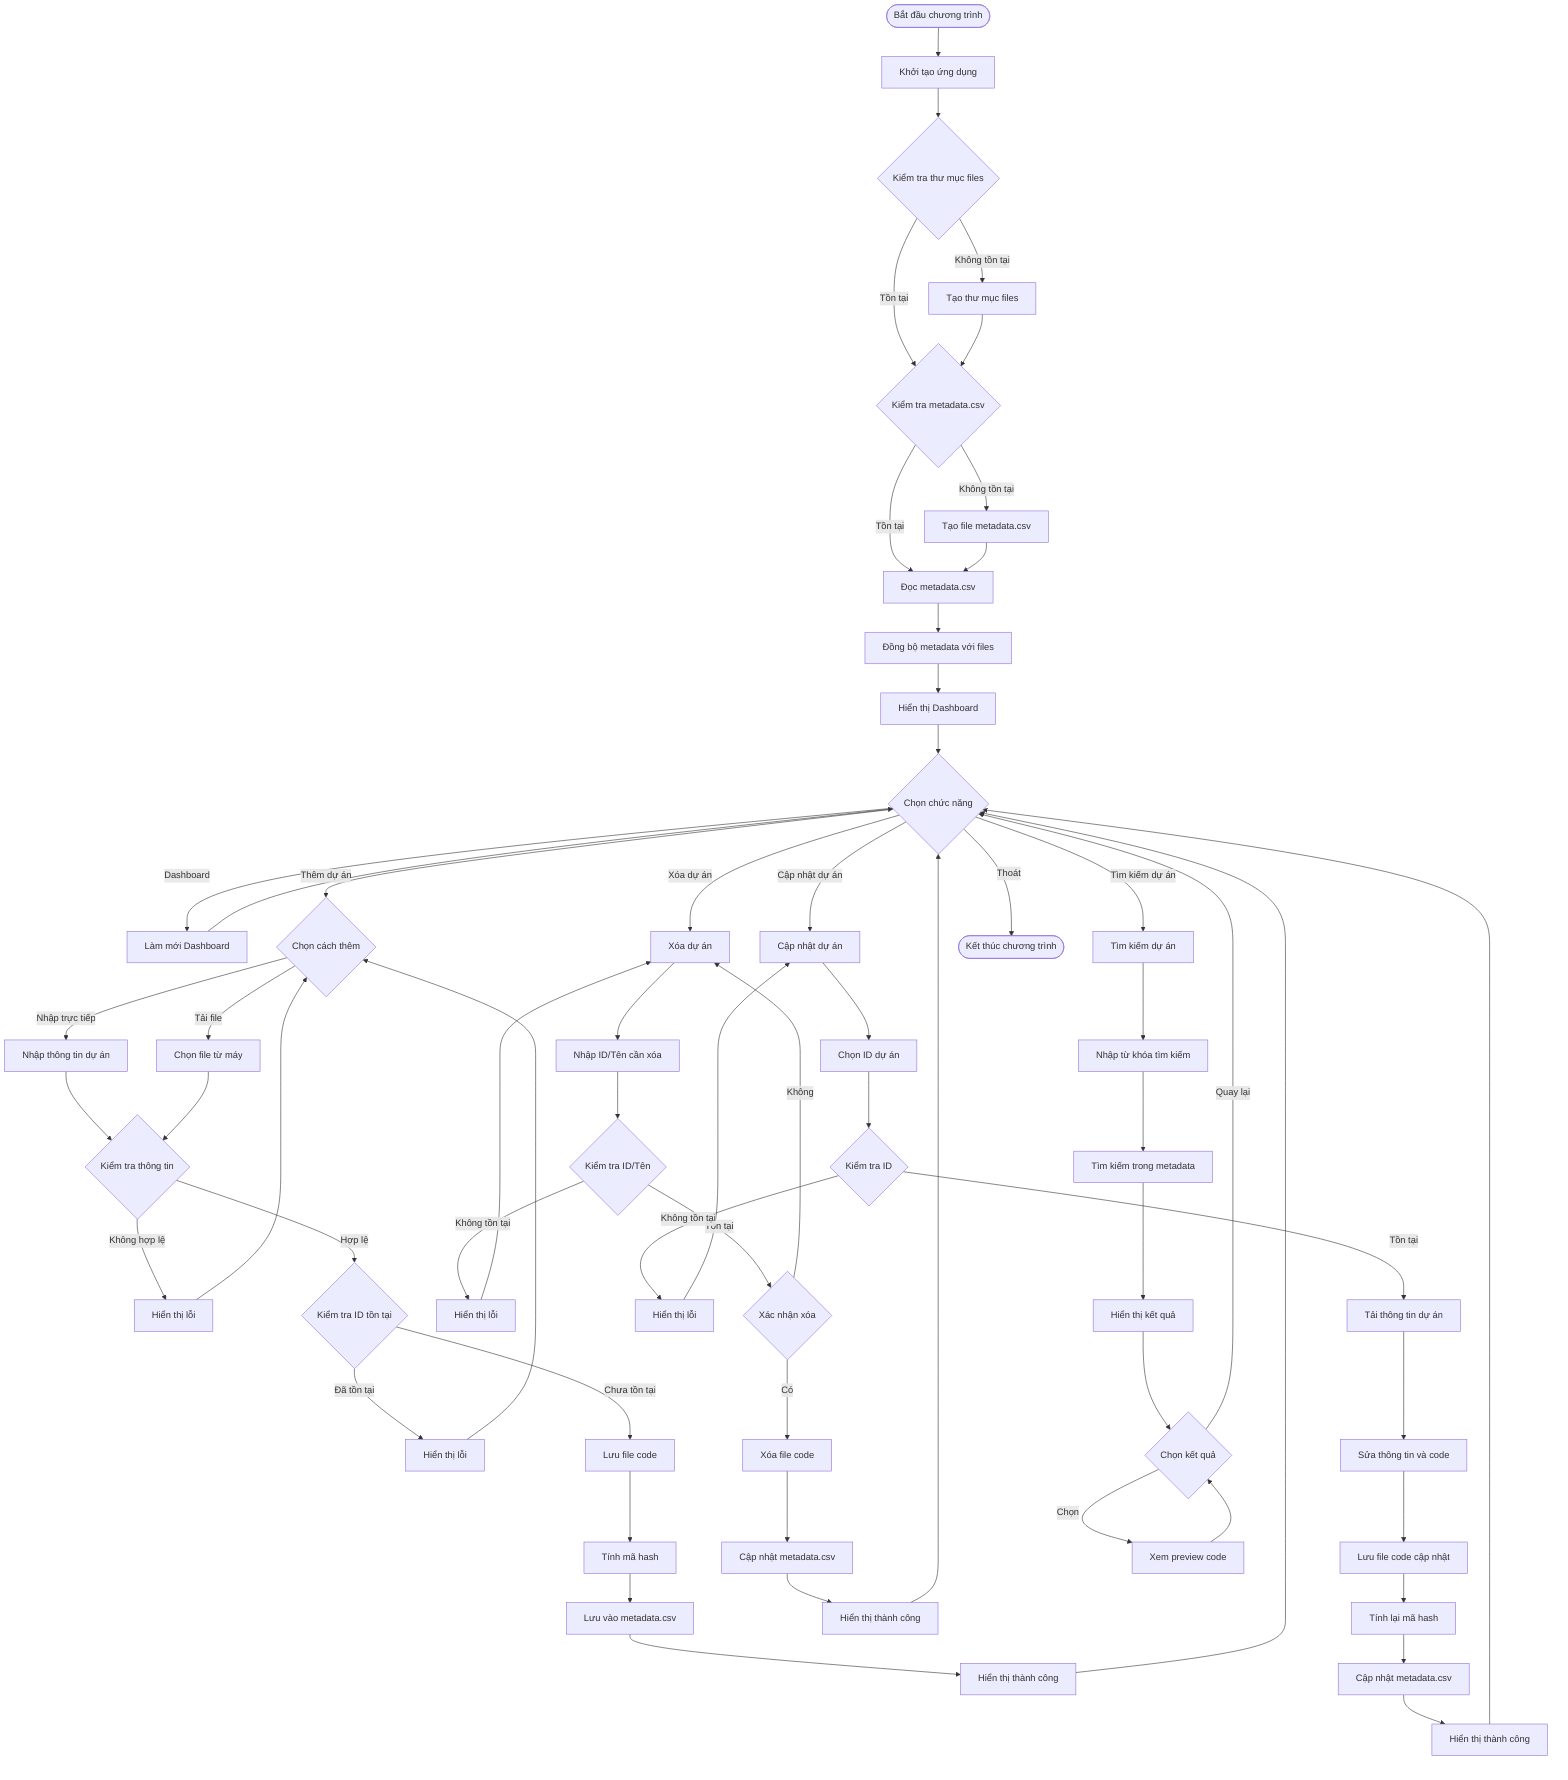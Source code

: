 flowchart TD
    START(["Bắt đầu chương trình"]) --> INITIALIZE["Khởi tạo ứng dụng"]
    INITIALIZE --> CHECK_DIR{"Kiểm tra thư mục files"}
    CHECK_DIR -- Không tồn tại --> CREATE_DIR["Tạo thư mục files"]
    CHECK_DIR -- Tồn tại --> CHECK_CSV{"Kiểm tra metadata.csv"}
    CREATE_DIR --> CHECK_CSV
    CHECK_CSV -- Không tồn tại --> CREATE_CSV["Tạo file metadata.csv"]
    CHECK_CSV -- Tồn tại --> LOAD_DATA["Đọc metadata.csv"]
    CREATE_CSV --> LOAD_DATA
    LOAD_DATA --> SYNC["Đồng bộ metadata với files"]
    SYNC --> DISPLAY_DASHBOARD["Hiển thị Dashboard"]
    DISPLAY_DASHBOARD --> MAIN_MENU{"Chọn chức năng"}
    MAIN_MENU -- Dashboard --> REFRESH_DASHBOARD["Làm mới Dashboard"]
    REFRESH_DASHBOARD --> MAIN_MENU
    MAIN_MENU -- Thêm dự án --> ADD_PROJECT{"Chọn cách thêm"}
    MAIN_MENU -- Xóa dự án --> DELETE_PROJECT["Xóa dự án"]
    MAIN_MENU -- Cập nhật dự án --> UPDATE_PROJECT["Cập nhật dự án"]
    MAIN_MENU -- Tìm kiếm dự án --> SEARCH_PROJECT["Tìm kiếm dự án"]
    MAIN_MENU -- Thoát --> END(["Kết thúc chương trình"])
    ADD_PROJECT -- Nhập trực tiếp --> ADD_DIRECT["Nhập thông tin dự án"]
    ADD_PROJECT -- Tải file --> ADD_FILE["Chọn file từ máy"]
    ADD_DIRECT --> VALIDATE_ADD{"Kiểm tra thông tin"}
    ADD_FILE --> VALIDATE_ADD
    VALIDATE_ADD -- Không hợp lệ --> SHOW_ERROR_ADD["Hiển thị lỗi"]
    SHOW_ERROR_ADD --> ADD_PROJECT
    VALIDATE_ADD -- Hợp lệ --> CHECK_ID_EXISTS{"Kiểm tra ID tồn tại"}
    CHECK_ID_EXISTS -- Đã tồn tại --> SHOW_ERROR_ID_EXISTS["Hiển thị lỗi"]
    SHOW_ERROR_ID_EXISTS --> ADD_PROJECT
    CHECK_ID_EXISTS -- Chưa tồn tại --> SAVE_PROJECT_FILES["Lưu file code"]
    SAVE_PROJECT_FILES --> CALCULATE_HASH["Tính mã hash"]
    CALCULATE_HASH --> SAVE_METADATA["Lưu vào metadata.csv"]
    SAVE_METADATA --> SHOW_SUCCESS_ADD["Hiển thị thành công"]
    SHOW_SUCCESS_ADD --> MAIN_MENU
    DELETE_PROJECT --> INPUT_DELETE["Nhập ID/Tên cần xóa"]
    INPUT_DELETE --> VALIDATE_DELETE{"Kiểm tra ID/Tên"}
    VALIDATE_DELETE -- Không tồn tại --> SHOW_ERROR_DELETE["Hiển thị lỗi"]
    SHOW_ERROR_DELETE --> DELETE_PROJECT
    VALIDATE_DELETE -- Tồn tại --> CONFIRM_DELETE{"Xác nhận xóa"}
    CONFIRM_DELETE -- Không --> DELETE_PROJECT
    CONFIRM_DELETE -- Có --> DELETE_FILE["Xóa file code"]
    DELETE_FILE --> UPDATE_METADATA_DELETE["Cập nhật metadata.csv"]
    UPDATE_METADATA_DELETE --> SHOW_SUCCESS_DELETE["Hiển thị thành công"]
    SHOW_SUCCESS_DELETE --> MAIN_MENU
    UPDATE_PROJECT --> SELECT_PROJECT_UPDATE["Chọn ID dự án"]
    SELECT_PROJECT_UPDATE --> VALIDATE_UPDATE{"Kiểm tra ID"}
    VALIDATE_UPDATE -- Không tồn tại --> SHOW_ERROR_UPDATE["Hiển thị lỗi"]
    SHOW_ERROR_UPDATE --> UPDATE_PROJECT
    VALIDATE_UPDATE -- Tồn tại --> LOAD_PROJECT_DATA["Tải thông tin dự án"]
    LOAD_PROJECT_DATA --> EDIT_PROJECT_DATA["Sửa thông tin và code"]
    EDIT_PROJECT_DATA --> SAVE_UPDATED_DATA["Lưu file code cập nhật"]
    SAVE_UPDATED_DATA --> CALCULATE_NEW_HASH["Tính lại mã hash"]
    CALCULATE_NEW_HASH --> UPDATE_METADATA["Cập nhật metadata.csv"]
    UPDATE_METADATA --> SHOW_SUCCESS_UPDATE["Hiển thị thành công"]
    SHOW_SUCCESS_UPDATE --> MAIN_MENU
    SEARCH_PROJECT --> INPUT_SEARCH["Nhập từ khóa tìm kiếm"]
    INPUT_SEARCH --> PERFORM_SEARCH["Tìm kiếm trong metadata"]
    PERFORM_SEARCH --> DISPLAY_RESULTS["Hiển thị kết quả"]
    DISPLAY_RESULTS --> SELECT_RESULT{"Chọn kết quả"}
    SELECT_RESULT -- Chọn --> PREVIEW_CODE["Xem preview code"]
    PREVIEW_CODE --> SELECT_RESULT
    SELECT_RESULT -- Quay lại --> MAIN_MENU